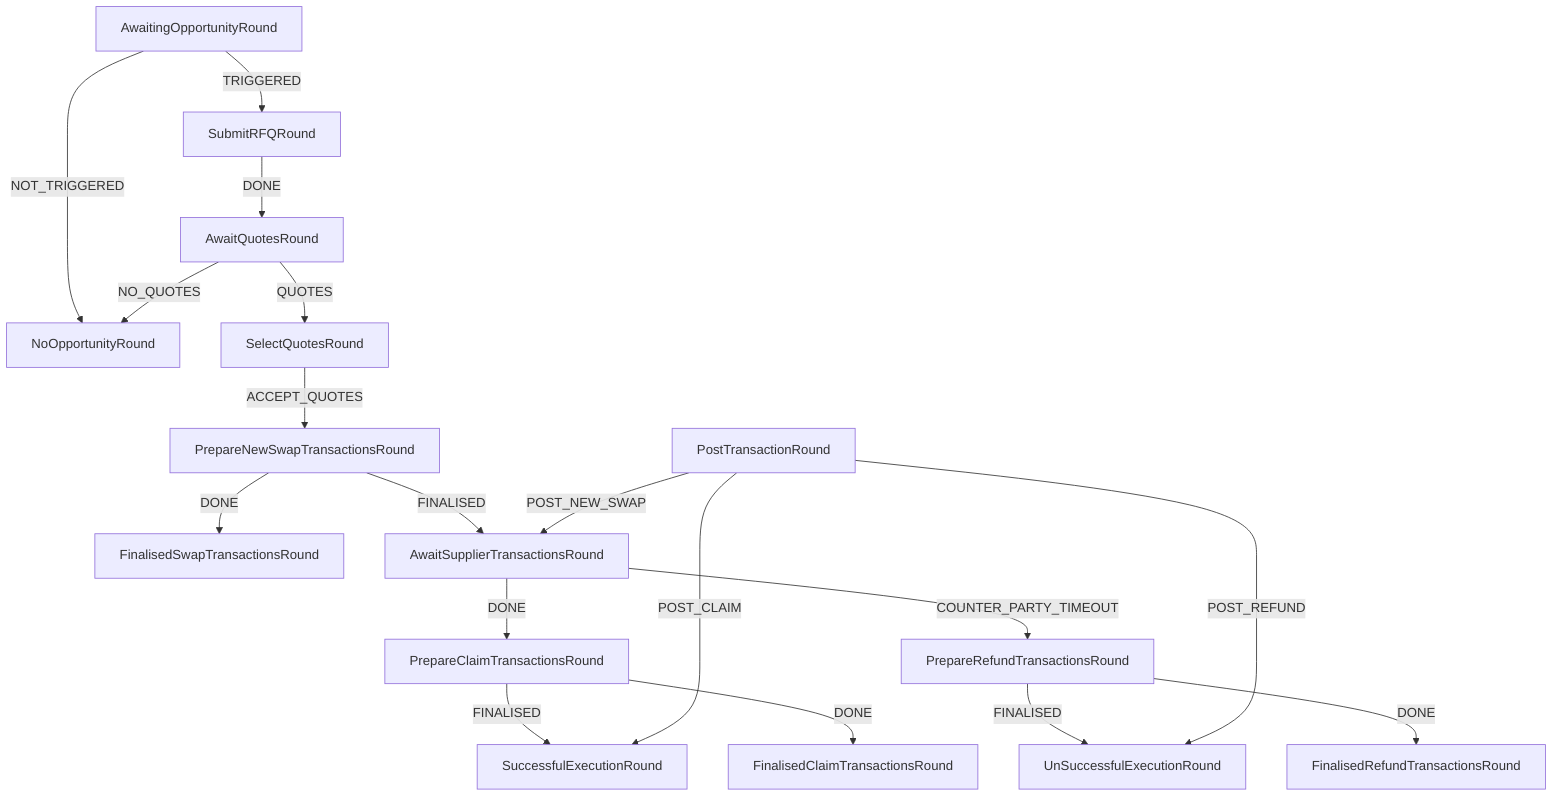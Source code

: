 graph TD
    AwaitingOpportunityRound -->|NOT_TRIGGERED| NoOpportunityRound
    AwaitingOpportunityRound -->|TRIGGERED| SubmitRFQRound
    SubmitRFQRound -->|DONE| AwaitQuotesRound
    AwaitQuotesRound -->|NO_QUOTES| NoOpportunityRound
    AwaitQuotesRound -->|QUOTES| SelectQuotesRound
    SelectQuotesRound -->|ACCEPT_QUOTES| PrepareNewSwapTransactionsRound
    PrepareNewSwapTransactionsRound -->|DONE| FinalisedSwapTransactionsRound
    PrepareNewSwapTransactionsRound -->|FINALISED| AwaitSupplierTransactionsRound

    AwaitSupplierTransactionsRound -->|DONE| PrepareClaimTransactionsRound
    AwaitSupplierTransactionsRound -->|COUNTER_PARTY_TIMEOUT| PrepareRefundTransactionsRound
    
    PrepareClaimTransactionsRound -->|FINALISED| SuccessfulExecutionRound
    PrepareClaimTransactionsRound -->|DONE| FinalisedClaimTransactionsRound
    
    PrepareRefundTransactionsRound -->|FINALISED| UnSuccessfulExecutionRound
    PrepareRefundTransactionsRound -->|DONE| FinalisedRefundTransactionsRound
    
    
    PostTransactionRound  -->|POST_NEW_SWAP| AwaitSupplierTransactionsRound
    PostTransactionRound  -->|POST_CLAIM| SuccessfulExecutionRound
    PostTransactionRound  -->|POST_REFUND| UnSuccessfulExecutionRound